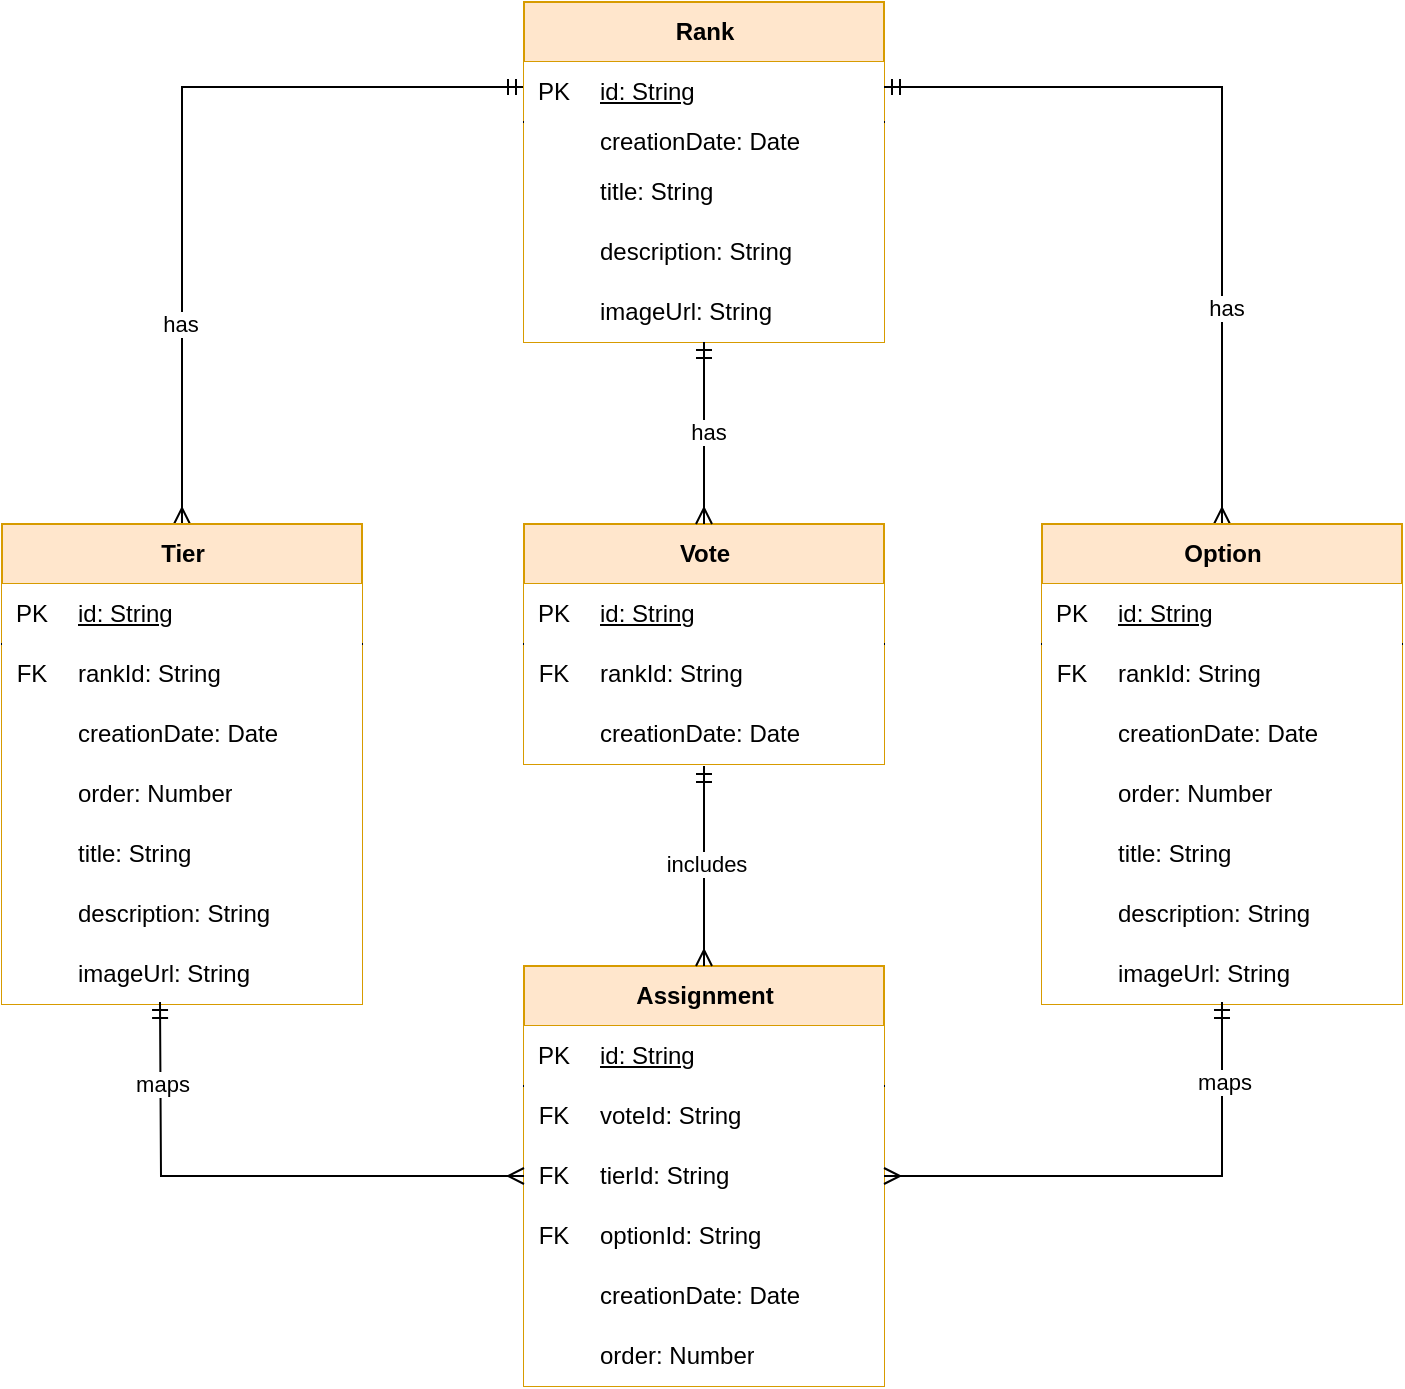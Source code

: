 <mxfile version="26.0.9" pages="2">
  <diagram id="C5RBs43oDa-KdzZeNtuy" name="DomainEntities">
    <mxGraphModel dx="1434" dy="836" grid="1" gridSize="10" guides="1" tooltips="1" connect="1" arrows="1" fold="1" page="1" pageScale="1" pageWidth="827" pageHeight="1169" math="0" shadow="0">
      <root>
        <mxCell id="WIyWlLk6GJQsqaUBKTNV-0" />
        <mxCell id="WIyWlLk6GJQsqaUBKTNV-1" parent="WIyWlLk6GJQsqaUBKTNV-0" />
        <mxCell id="fkrr19BBSiYLOaLk3mBd-86" style="edgeStyle=orthogonalEdgeStyle;rounded=0;orthogonalLoop=1;jettySize=auto;html=1;exitX=0.5;exitY=0;exitDx=0;exitDy=0;entryX=0;entryY=0.25;entryDx=0;entryDy=0;endArrow=ERmandOne;endFill=0;startArrow=ERmany;startFill=0;" parent="WIyWlLk6GJQsqaUBKTNV-1" source="fkrr19BBSiYLOaLk3mBd-0" target="fkrr19BBSiYLOaLk3mBd-13" edge="1">
          <mxGeometry relative="1" as="geometry" />
        </mxCell>
        <mxCell id="fkrr19BBSiYLOaLk3mBd-94" value="has" style="edgeLabel;html=1;align=center;verticalAlign=middle;resizable=0;points=[];" parent="fkrr19BBSiYLOaLk3mBd-86" vertex="1" connectable="0">
          <mxGeometry x="-0.484" y="1" relative="1" as="geometry">
            <mxPoint as="offset" />
          </mxGeometry>
        </mxCell>
        <mxCell id="fkrr19BBSiYLOaLk3mBd-0" value="Tier" style="shape=table;startSize=30;container=1;collapsible=1;childLayout=tableLayout;fixedRows=1;rowLines=0;fontStyle=1;align=center;resizeLast=1;html=1;fillColor=#ffe6cc;strokeColor=#d79b00;fillStyle=solid;" parent="WIyWlLk6GJQsqaUBKTNV-1" vertex="1">
          <mxGeometry x="40" y="301" width="180" height="240" as="geometry" />
        </mxCell>
        <mxCell id="fkrr19BBSiYLOaLk3mBd-1" value="" style="shape=tableRow;horizontal=0;startSize=0;swimlaneHead=0;swimlaneBody=0;fillColor=none;collapsible=0;dropTarget=0;points=[[0,0.5],[1,0.5]];portConstraint=eastwest;top=0;left=0;right=0;bottom=1;" parent="fkrr19BBSiYLOaLk3mBd-0" vertex="1">
          <mxGeometry y="30" width="180" height="30" as="geometry" />
        </mxCell>
        <mxCell id="fkrr19BBSiYLOaLk3mBd-2" value="PK" style="shape=partialRectangle;connectable=0;fillColor=default;top=0;left=0;bottom=0;right=0;fontStyle=0;overflow=hidden;whiteSpace=wrap;html=1;" parent="fkrr19BBSiYLOaLk3mBd-1" vertex="1">
          <mxGeometry width="30" height="30" as="geometry">
            <mxRectangle width="30" height="30" as="alternateBounds" />
          </mxGeometry>
        </mxCell>
        <mxCell id="fkrr19BBSiYLOaLk3mBd-3" value="id: String" style="shape=partialRectangle;connectable=0;fillColor=default;top=0;left=0;bottom=0;right=0;align=left;spacingLeft=6;fontStyle=4;overflow=hidden;whiteSpace=wrap;html=1;" parent="fkrr19BBSiYLOaLk3mBd-1" vertex="1">
          <mxGeometry x="30" width="150" height="30" as="geometry">
            <mxRectangle width="150" height="30" as="alternateBounds" />
          </mxGeometry>
        </mxCell>
        <mxCell id="fkrr19BBSiYLOaLk3mBd-4" value="" style="shape=tableRow;horizontal=0;startSize=0;swimlaneHead=0;swimlaneBody=0;fillColor=none;collapsible=0;dropTarget=0;points=[[0,0.5],[1,0.5]];portConstraint=eastwest;top=0;left=0;right=0;bottom=0;" parent="fkrr19BBSiYLOaLk3mBd-0" vertex="1">
          <mxGeometry y="60" width="180" height="30" as="geometry" />
        </mxCell>
        <mxCell id="fkrr19BBSiYLOaLk3mBd-5" value="FK" style="shape=partialRectangle;connectable=0;fillColor=default;top=0;left=0;bottom=0;right=0;editable=1;overflow=hidden;whiteSpace=wrap;html=1;" parent="fkrr19BBSiYLOaLk3mBd-4" vertex="1">
          <mxGeometry width="30" height="30" as="geometry">
            <mxRectangle width="30" height="30" as="alternateBounds" />
          </mxGeometry>
        </mxCell>
        <mxCell id="fkrr19BBSiYLOaLk3mBd-6" value="rankId: String" style="shape=partialRectangle;connectable=0;fillColor=default;top=0;left=0;bottom=0;right=0;align=left;spacingLeft=6;overflow=hidden;whiteSpace=wrap;html=1;" parent="fkrr19BBSiYLOaLk3mBd-4" vertex="1">
          <mxGeometry x="30" width="150" height="30" as="geometry">
            <mxRectangle width="150" height="30" as="alternateBounds" />
          </mxGeometry>
        </mxCell>
        <mxCell id="fkrr19BBSiYLOaLk3mBd-7" value="" style="shape=tableRow;horizontal=0;startSize=0;swimlaneHead=0;swimlaneBody=0;fillColor=none;collapsible=0;dropTarget=0;points=[[0,0.5],[1,0.5]];portConstraint=eastwest;top=0;left=0;right=0;bottom=0;" parent="fkrr19BBSiYLOaLk3mBd-0" vertex="1">
          <mxGeometry y="90" width="180" height="30" as="geometry" />
        </mxCell>
        <mxCell id="fkrr19BBSiYLOaLk3mBd-8" value="" style="shape=partialRectangle;connectable=0;fillColor=default;top=0;left=0;bottom=0;right=0;editable=1;overflow=hidden;whiteSpace=wrap;html=1;" parent="fkrr19BBSiYLOaLk3mBd-7" vertex="1">
          <mxGeometry width="30" height="30" as="geometry">
            <mxRectangle width="30" height="30" as="alternateBounds" />
          </mxGeometry>
        </mxCell>
        <mxCell id="fkrr19BBSiYLOaLk3mBd-9" value="creationDate: Date" style="shape=partialRectangle;connectable=0;fillColor=default;top=0;left=0;bottom=0;right=0;align=left;spacingLeft=6;overflow=hidden;whiteSpace=wrap;html=1;" parent="fkrr19BBSiYLOaLk3mBd-7" vertex="1">
          <mxGeometry x="30" width="150" height="30" as="geometry">
            <mxRectangle width="150" height="30" as="alternateBounds" />
          </mxGeometry>
        </mxCell>
        <mxCell id="fkrr19BBSiYLOaLk3mBd-10" value="" style="shape=tableRow;horizontal=0;startSize=0;swimlaneHead=0;swimlaneBody=0;fillColor=none;collapsible=0;dropTarget=0;points=[[0,0.5],[1,0.5]];portConstraint=eastwest;top=0;left=0;right=0;bottom=0;" parent="fkrr19BBSiYLOaLk3mBd-0" vertex="1">
          <mxGeometry y="120" width="180" height="30" as="geometry" />
        </mxCell>
        <mxCell id="fkrr19BBSiYLOaLk3mBd-11" value="" style="shape=partialRectangle;connectable=0;fillColor=default;top=0;left=0;bottom=0;right=0;editable=1;overflow=hidden;whiteSpace=wrap;html=1;" parent="fkrr19BBSiYLOaLk3mBd-10" vertex="1">
          <mxGeometry width="30" height="30" as="geometry">
            <mxRectangle width="30" height="30" as="alternateBounds" />
          </mxGeometry>
        </mxCell>
        <mxCell id="fkrr19BBSiYLOaLk3mBd-12" value="order: Number" style="shape=partialRectangle;connectable=0;fillColor=default;top=0;left=0;bottom=0;right=0;align=left;spacingLeft=6;overflow=hidden;whiteSpace=wrap;html=1;" parent="fkrr19BBSiYLOaLk3mBd-10" vertex="1">
          <mxGeometry x="30" width="150" height="30" as="geometry">
            <mxRectangle width="150" height="30" as="alternateBounds" />
          </mxGeometry>
        </mxCell>
        <mxCell id="9jMOLHl6dxip2dDpwiiq-6" value="" style="shape=tableRow;horizontal=0;startSize=0;swimlaneHead=0;swimlaneBody=0;fillColor=none;collapsible=0;dropTarget=0;points=[[0,0.5],[1,0.5]];portConstraint=eastwest;top=0;left=0;right=0;bottom=0;" parent="fkrr19BBSiYLOaLk3mBd-0" vertex="1">
          <mxGeometry y="150" width="180" height="30" as="geometry" />
        </mxCell>
        <mxCell id="9jMOLHl6dxip2dDpwiiq-7" value="" style="shape=partialRectangle;connectable=0;fillColor=default;top=0;left=0;bottom=0;right=0;editable=1;overflow=hidden;whiteSpace=wrap;html=1;" parent="9jMOLHl6dxip2dDpwiiq-6" vertex="1">
          <mxGeometry width="30" height="30" as="geometry">
            <mxRectangle width="30" height="30" as="alternateBounds" />
          </mxGeometry>
        </mxCell>
        <mxCell id="9jMOLHl6dxip2dDpwiiq-8" value="title: String" style="shape=partialRectangle;connectable=0;fillColor=default;top=0;left=0;bottom=0;right=0;align=left;spacingLeft=6;overflow=hidden;whiteSpace=wrap;html=1;" parent="9jMOLHl6dxip2dDpwiiq-6" vertex="1">
          <mxGeometry x="30" width="150" height="30" as="geometry">
            <mxRectangle width="150" height="30" as="alternateBounds" />
          </mxGeometry>
        </mxCell>
        <mxCell id="9jMOLHl6dxip2dDpwiiq-9" value="" style="shape=tableRow;horizontal=0;startSize=0;swimlaneHead=0;swimlaneBody=0;fillColor=none;collapsible=0;dropTarget=0;points=[[0,0.5],[1,0.5]];portConstraint=eastwest;top=0;left=0;right=0;bottom=0;" parent="fkrr19BBSiYLOaLk3mBd-0" vertex="1">
          <mxGeometry y="180" width="180" height="30" as="geometry" />
        </mxCell>
        <mxCell id="9jMOLHl6dxip2dDpwiiq-10" value="" style="shape=partialRectangle;connectable=0;fillColor=default;top=0;left=0;bottom=0;right=0;editable=1;overflow=hidden;whiteSpace=wrap;html=1;" parent="9jMOLHl6dxip2dDpwiiq-9" vertex="1">
          <mxGeometry width="30" height="30" as="geometry">
            <mxRectangle width="30" height="30" as="alternateBounds" />
          </mxGeometry>
        </mxCell>
        <mxCell id="9jMOLHl6dxip2dDpwiiq-11" value="description: String" style="shape=partialRectangle;connectable=0;fillColor=default;top=0;left=0;bottom=0;right=0;align=left;spacingLeft=6;overflow=hidden;whiteSpace=wrap;html=1;" parent="9jMOLHl6dxip2dDpwiiq-9" vertex="1">
          <mxGeometry x="30" width="150" height="30" as="geometry">
            <mxRectangle width="150" height="30" as="alternateBounds" />
          </mxGeometry>
        </mxCell>
        <mxCell id="KMyuxVxlBVKXIE_KuSZn-6" value="" style="shape=tableRow;horizontal=0;startSize=0;swimlaneHead=0;swimlaneBody=0;fillColor=none;collapsible=0;dropTarget=0;points=[[0,0.5],[1,0.5]];portConstraint=eastwest;top=0;left=0;right=0;bottom=0;" vertex="1" parent="fkrr19BBSiYLOaLk3mBd-0">
          <mxGeometry y="210" width="180" height="30" as="geometry" />
        </mxCell>
        <mxCell id="KMyuxVxlBVKXIE_KuSZn-7" value="" style="shape=partialRectangle;connectable=0;fillColor=default;top=0;left=0;bottom=0;right=0;editable=1;overflow=hidden;whiteSpace=wrap;html=1;" vertex="1" parent="KMyuxVxlBVKXIE_KuSZn-6">
          <mxGeometry width="30" height="30" as="geometry">
            <mxRectangle width="30" height="30" as="alternateBounds" />
          </mxGeometry>
        </mxCell>
        <mxCell id="KMyuxVxlBVKXIE_KuSZn-8" value="imageUrl: String" style="shape=partialRectangle;connectable=0;fillColor=default;top=0;left=0;bottom=0;right=0;align=left;spacingLeft=6;overflow=hidden;whiteSpace=wrap;html=1;" vertex="1" parent="KMyuxVxlBVKXIE_KuSZn-6">
          <mxGeometry x="30" width="150" height="30" as="geometry">
            <mxRectangle width="150" height="30" as="alternateBounds" />
          </mxGeometry>
        </mxCell>
        <mxCell id="fkrr19BBSiYLOaLk3mBd-13" value="Rank" style="shape=table;startSize=30;container=1;collapsible=1;childLayout=tableLayout;fixedRows=1;rowLines=0;fontStyle=1;align=center;resizeLast=1;html=1;fillColor=#ffe6cc;strokeColor=#d79b00;fillStyle=solid;" parent="WIyWlLk6GJQsqaUBKTNV-1" vertex="1">
          <mxGeometry x="301" y="40" width="180" height="170" as="geometry" />
        </mxCell>
        <mxCell id="fkrr19BBSiYLOaLk3mBd-14" value="" style="shape=tableRow;horizontal=0;startSize=0;swimlaneHead=0;swimlaneBody=0;fillColor=none;collapsible=0;dropTarget=0;points=[[0,0.5],[1,0.5]];portConstraint=eastwest;top=0;left=0;right=0;bottom=1;" parent="fkrr19BBSiYLOaLk3mBd-13" vertex="1">
          <mxGeometry y="30" width="180" height="30" as="geometry" />
        </mxCell>
        <mxCell id="fkrr19BBSiYLOaLk3mBd-15" value="PK" style="shape=partialRectangle;connectable=0;fillColor=default;top=0;left=0;bottom=0;right=0;fontStyle=0;overflow=hidden;whiteSpace=wrap;html=1;" parent="fkrr19BBSiYLOaLk3mBd-14" vertex="1">
          <mxGeometry width="30" height="30" as="geometry">
            <mxRectangle width="30" height="30" as="alternateBounds" />
          </mxGeometry>
        </mxCell>
        <mxCell id="fkrr19BBSiYLOaLk3mBd-16" value="id: String" style="shape=partialRectangle;connectable=0;fillColor=default;top=0;left=0;bottom=0;right=0;align=left;spacingLeft=6;fontStyle=4;overflow=hidden;whiteSpace=wrap;html=1;" parent="fkrr19BBSiYLOaLk3mBd-14" vertex="1">
          <mxGeometry x="30" width="150" height="30" as="geometry">
            <mxRectangle width="150" height="30" as="alternateBounds" />
          </mxGeometry>
        </mxCell>
        <mxCell id="fkrr19BBSiYLOaLk3mBd-17" value="" style="shape=tableRow;horizontal=0;startSize=0;swimlaneHead=0;swimlaneBody=0;fillColor=none;collapsible=0;dropTarget=0;points=[[0,0.5],[1,0.5]];portConstraint=eastwest;top=0;left=0;right=0;bottom=0;" parent="fkrr19BBSiYLOaLk3mBd-13" vertex="1">
          <mxGeometry y="60" width="180" height="20" as="geometry" />
        </mxCell>
        <mxCell id="fkrr19BBSiYLOaLk3mBd-18" value="" style="shape=partialRectangle;connectable=0;fillColor=default;top=0;left=0;bottom=0;right=0;editable=1;overflow=hidden;whiteSpace=wrap;html=1;" parent="fkrr19BBSiYLOaLk3mBd-17" vertex="1">
          <mxGeometry width="30" height="20" as="geometry">
            <mxRectangle width="30" height="20" as="alternateBounds" />
          </mxGeometry>
        </mxCell>
        <mxCell id="fkrr19BBSiYLOaLk3mBd-19" value="creationDate: Date" style="shape=partialRectangle;connectable=0;fillColor=default;top=0;left=0;bottom=0;right=0;align=left;spacingLeft=6;overflow=hidden;whiteSpace=wrap;html=1;" parent="fkrr19BBSiYLOaLk3mBd-17" vertex="1">
          <mxGeometry x="30" width="150" height="20" as="geometry">
            <mxRectangle width="150" height="20" as="alternateBounds" />
          </mxGeometry>
        </mxCell>
        <mxCell id="fkrr19BBSiYLOaLk3mBd-20" value="" style="shape=tableRow;horizontal=0;startSize=0;swimlaneHead=0;swimlaneBody=0;fillColor=none;collapsible=0;dropTarget=0;points=[[0,0.5],[1,0.5]];portConstraint=eastwest;top=0;left=0;right=0;bottom=0;" parent="fkrr19BBSiYLOaLk3mBd-13" vertex="1">
          <mxGeometry y="80" width="180" height="30" as="geometry" />
        </mxCell>
        <mxCell id="fkrr19BBSiYLOaLk3mBd-21" value="" style="shape=partialRectangle;connectable=0;fillColor=default;top=0;left=0;bottom=0;right=0;editable=1;overflow=hidden;whiteSpace=wrap;html=1;" parent="fkrr19BBSiYLOaLk3mBd-20" vertex="1">
          <mxGeometry width="30" height="30" as="geometry">
            <mxRectangle width="30" height="30" as="alternateBounds" />
          </mxGeometry>
        </mxCell>
        <mxCell id="fkrr19BBSiYLOaLk3mBd-22" value="title: String" style="shape=partialRectangle;connectable=0;fillColor=default;top=0;left=0;bottom=0;right=0;align=left;spacingLeft=6;overflow=hidden;whiteSpace=wrap;html=1;" parent="fkrr19BBSiYLOaLk3mBd-20" vertex="1">
          <mxGeometry x="30" width="150" height="30" as="geometry">
            <mxRectangle width="150" height="30" as="alternateBounds" />
          </mxGeometry>
        </mxCell>
        <mxCell id="9jMOLHl6dxip2dDpwiiq-0" value="" style="shape=tableRow;horizontal=0;startSize=0;swimlaneHead=0;swimlaneBody=0;fillColor=none;collapsible=0;dropTarget=0;points=[[0,0.5],[1,0.5]];portConstraint=eastwest;top=0;left=0;right=0;bottom=0;" parent="fkrr19BBSiYLOaLk3mBd-13" vertex="1">
          <mxGeometry y="110" width="180" height="30" as="geometry" />
        </mxCell>
        <mxCell id="9jMOLHl6dxip2dDpwiiq-1" value="" style="shape=partialRectangle;connectable=0;fillColor=default;top=0;left=0;bottom=0;right=0;editable=1;overflow=hidden;whiteSpace=wrap;html=1;" parent="9jMOLHl6dxip2dDpwiiq-0" vertex="1">
          <mxGeometry width="30" height="30" as="geometry">
            <mxRectangle width="30" height="30" as="alternateBounds" />
          </mxGeometry>
        </mxCell>
        <mxCell id="9jMOLHl6dxip2dDpwiiq-2" value="description: String" style="shape=partialRectangle;connectable=0;fillColor=default;top=0;left=0;bottom=0;right=0;align=left;spacingLeft=6;overflow=hidden;whiteSpace=wrap;html=1;" parent="9jMOLHl6dxip2dDpwiiq-0" vertex="1">
          <mxGeometry x="30" width="150" height="30" as="geometry">
            <mxRectangle width="150" height="30" as="alternateBounds" />
          </mxGeometry>
        </mxCell>
        <mxCell id="9jMOLHl6dxip2dDpwiiq-3" value="" style="shape=tableRow;horizontal=0;startSize=0;swimlaneHead=0;swimlaneBody=0;fillColor=none;collapsible=0;dropTarget=0;points=[[0,0.5],[1,0.5]];portConstraint=eastwest;top=0;left=0;right=0;bottom=0;" parent="fkrr19BBSiYLOaLk3mBd-13" vertex="1">
          <mxGeometry y="140" width="180" height="30" as="geometry" />
        </mxCell>
        <mxCell id="9jMOLHl6dxip2dDpwiiq-4" value="" style="shape=partialRectangle;connectable=0;fillColor=default;top=0;left=0;bottom=0;right=0;editable=1;overflow=hidden;whiteSpace=wrap;html=1;" parent="9jMOLHl6dxip2dDpwiiq-3" vertex="1">
          <mxGeometry width="30" height="30" as="geometry">
            <mxRectangle width="30" height="30" as="alternateBounds" />
          </mxGeometry>
        </mxCell>
        <mxCell id="9jMOLHl6dxip2dDpwiiq-5" value="imageUrl: String" style="shape=partialRectangle;connectable=0;fillColor=default;top=0;left=0;bottom=0;right=0;align=left;spacingLeft=6;overflow=hidden;whiteSpace=wrap;html=1;" parent="9jMOLHl6dxip2dDpwiiq-3" vertex="1">
          <mxGeometry x="30" width="150" height="30" as="geometry">
            <mxRectangle width="150" height="30" as="alternateBounds" />
          </mxGeometry>
        </mxCell>
        <mxCell id="fkrr19BBSiYLOaLk3mBd-26" value="Vote" style="shape=table;startSize=30;container=1;collapsible=1;childLayout=tableLayout;fixedRows=1;rowLines=0;fontStyle=1;align=center;resizeLast=1;html=1;fillColor=#ffe6cc;strokeColor=#d79b00;fillStyle=solid;" parent="WIyWlLk6GJQsqaUBKTNV-1" vertex="1">
          <mxGeometry x="301" y="301" width="180" height="120" as="geometry" />
        </mxCell>
        <mxCell id="fkrr19BBSiYLOaLk3mBd-27" value="" style="shape=tableRow;horizontal=0;startSize=0;swimlaneHead=0;swimlaneBody=0;fillColor=none;collapsible=0;dropTarget=0;points=[[0,0.5],[1,0.5]];portConstraint=eastwest;top=0;left=0;right=0;bottom=1;" parent="fkrr19BBSiYLOaLk3mBd-26" vertex="1">
          <mxGeometry y="30" width="180" height="30" as="geometry" />
        </mxCell>
        <mxCell id="fkrr19BBSiYLOaLk3mBd-28" value="&lt;span style=&quot;font-weight: normal;&quot;&gt;PK&lt;/span&gt;" style="shape=partialRectangle;connectable=0;fillColor=default;top=0;left=0;bottom=0;right=0;fontStyle=1;overflow=hidden;whiteSpace=wrap;html=1;" parent="fkrr19BBSiYLOaLk3mBd-27" vertex="1">
          <mxGeometry width="30" height="30" as="geometry">
            <mxRectangle width="30" height="30" as="alternateBounds" />
          </mxGeometry>
        </mxCell>
        <mxCell id="fkrr19BBSiYLOaLk3mBd-29" value="&lt;span style=&quot;font-weight: normal;&quot;&gt;id: String&lt;/span&gt;" style="shape=partialRectangle;connectable=0;fillColor=default;top=0;left=0;bottom=0;right=0;align=left;spacingLeft=6;fontStyle=5;overflow=hidden;whiteSpace=wrap;html=1;" parent="fkrr19BBSiYLOaLk3mBd-27" vertex="1">
          <mxGeometry x="30" width="150" height="30" as="geometry">
            <mxRectangle width="150" height="30" as="alternateBounds" />
          </mxGeometry>
        </mxCell>
        <mxCell id="fkrr19BBSiYLOaLk3mBd-30" value="" style="shape=tableRow;horizontal=0;startSize=0;swimlaneHead=0;swimlaneBody=0;fillColor=none;collapsible=0;dropTarget=0;points=[[0,0.5],[1,0.5]];portConstraint=eastwest;top=0;left=0;right=0;bottom=0;" parent="fkrr19BBSiYLOaLk3mBd-26" vertex="1">
          <mxGeometry y="60" width="180" height="30" as="geometry" />
        </mxCell>
        <mxCell id="fkrr19BBSiYLOaLk3mBd-31" value="FK" style="shape=partialRectangle;connectable=0;fillColor=default;top=0;left=0;bottom=0;right=0;editable=1;overflow=hidden;whiteSpace=wrap;html=1;" parent="fkrr19BBSiYLOaLk3mBd-30" vertex="1">
          <mxGeometry width="30" height="30" as="geometry">
            <mxRectangle width="30" height="30" as="alternateBounds" />
          </mxGeometry>
        </mxCell>
        <mxCell id="fkrr19BBSiYLOaLk3mBd-32" value="rankId: String" style="shape=partialRectangle;connectable=0;fillColor=default;top=0;left=0;bottom=0;right=0;align=left;spacingLeft=6;overflow=hidden;whiteSpace=wrap;html=1;" parent="fkrr19BBSiYLOaLk3mBd-30" vertex="1">
          <mxGeometry x="30" width="150" height="30" as="geometry">
            <mxRectangle width="150" height="30" as="alternateBounds" />
          </mxGeometry>
        </mxCell>
        <mxCell id="fkrr19BBSiYLOaLk3mBd-33" value="" style="shape=tableRow;horizontal=0;startSize=0;swimlaneHead=0;swimlaneBody=0;fillColor=none;collapsible=0;dropTarget=0;points=[[0,0.5],[1,0.5]];portConstraint=eastwest;top=0;left=0;right=0;bottom=0;" parent="fkrr19BBSiYLOaLk3mBd-26" vertex="1">
          <mxGeometry y="90" width="180" height="30" as="geometry" />
        </mxCell>
        <mxCell id="fkrr19BBSiYLOaLk3mBd-34" value="" style="shape=partialRectangle;connectable=0;fillColor=default;top=0;left=0;bottom=0;right=0;editable=1;overflow=hidden;whiteSpace=wrap;html=1;" parent="fkrr19BBSiYLOaLk3mBd-33" vertex="1">
          <mxGeometry width="30" height="30" as="geometry">
            <mxRectangle width="30" height="30" as="alternateBounds" />
          </mxGeometry>
        </mxCell>
        <mxCell id="fkrr19BBSiYLOaLk3mBd-35" value="creationDate: Date" style="shape=partialRectangle;connectable=0;fillColor=default;top=0;left=0;bottom=0;right=0;align=left;spacingLeft=6;overflow=hidden;whiteSpace=wrap;html=1;" parent="fkrr19BBSiYLOaLk3mBd-33" vertex="1">
          <mxGeometry x="30" width="150" height="30" as="geometry">
            <mxRectangle width="150" height="30" as="alternateBounds" />
          </mxGeometry>
        </mxCell>
        <mxCell id="fkrr19BBSiYLOaLk3mBd-39" value="Assignment" style="shape=table;startSize=30;container=1;collapsible=1;childLayout=tableLayout;fixedRows=1;rowLines=0;fontStyle=1;align=center;resizeLast=1;html=1;fillColor=#ffe6cc;strokeColor=#d79b00;fillStyle=solid;" parent="WIyWlLk6GJQsqaUBKTNV-1" vertex="1">
          <mxGeometry x="301" y="522" width="180" height="210" as="geometry" />
        </mxCell>
        <mxCell id="fkrr19BBSiYLOaLk3mBd-40" value="" style="shape=tableRow;horizontal=0;startSize=0;swimlaneHead=0;swimlaneBody=0;fillColor=none;collapsible=0;dropTarget=0;points=[[0,0.5],[1,0.5]];portConstraint=eastwest;top=0;left=0;right=0;bottom=1;" parent="fkrr19BBSiYLOaLk3mBd-39" vertex="1">
          <mxGeometry y="30" width="180" height="30" as="geometry" />
        </mxCell>
        <mxCell id="fkrr19BBSiYLOaLk3mBd-41" value="PK" style="shape=partialRectangle;connectable=0;fillColor=default;top=0;left=0;bottom=0;right=0;fontStyle=0;overflow=hidden;whiteSpace=wrap;html=1;" parent="fkrr19BBSiYLOaLk3mBd-40" vertex="1">
          <mxGeometry width="30" height="30" as="geometry">
            <mxRectangle width="30" height="30" as="alternateBounds" />
          </mxGeometry>
        </mxCell>
        <mxCell id="fkrr19BBSiYLOaLk3mBd-42" value="id: String" style="shape=partialRectangle;connectable=0;fillColor=default;top=0;left=0;bottom=0;right=0;align=left;spacingLeft=6;fontStyle=4;overflow=hidden;whiteSpace=wrap;html=1;" parent="fkrr19BBSiYLOaLk3mBd-40" vertex="1">
          <mxGeometry x="30" width="150" height="30" as="geometry">
            <mxRectangle width="150" height="30" as="alternateBounds" />
          </mxGeometry>
        </mxCell>
        <mxCell id="fkrr19BBSiYLOaLk3mBd-43" value="" style="shape=tableRow;horizontal=0;startSize=0;swimlaneHead=0;swimlaneBody=0;fillColor=none;collapsible=0;dropTarget=0;points=[[0,0.5],[1,0.5]];portConstraint=eastwest;top=0;left=0;right=0;bottom=0;" parent="fkrr19BBSiYLOaLk3mBd-39" vertex="1">
          <mxGeometry y="60" width="180" height="30" as="geometry" />
        </mxCell>
        <mxCell id="fkrr19BBSiYLOaLk3mBd-44" value="FK" style="shape=partialRectangle;connectable=0;fillColor=default;top=0;left=0;bottom=0;right=0;editable=1;overflow=hidden;whiteSpace=wrap;html=1;" parent="fkrr19BBSiYLOaLk3mBd-43" vertex="1">
          <mxGeometry width="30" height="30" as="geometry">
            <mxRectangle width="30" height="30" as="alternateBounds" />
          </mxGeometry>
        </mxCell>
        <mxCell id="fkrr19BBSiYLOaLk3mBd-45" value="voteId: String" style="shape=partialRectangle;connectable=0;fillColor=default;top=0;left=0;bottom=0;right=0;align=left;spacingLeft=6;overflow=hidden;whiteSpace=wrap;html=1;" parent="fkrr19BBSiYLOaLk3mBd-43" vertex="1">
          <mxGeometry x="30" width="150" height="30" as="geometry">
            <mxRectangle width="150" height="30" as="alternateBounds" />
          </mxGeometry>
        </mxCell>
        <mxCell id="fkrr19BBSiYLOaLk3mBd-46" value="" style="shape=tableRow;horizontal=0;startSize=0;swimlaneHead=0;swimlaneBody=0;fillColor=none;collapsible=0;dropTarget=0;points=[[0,0.5],[1,0.5]];portConstraint=eastwest;top=0;left=0;right=0;bottom=0;" parent="fkrr19BBSiYLOaLk3mBd-39" vertex="1">
          <mxGeometry y="90" width="180" height="30" as="geometry" />
        </mxCell>
        <mxCell id="fkrr19BBSiYLOaLk3mBd-47" value="FK" style="shape=partialRectangle;connectable=0;fillColor=default;top=0;left=0;bottom=0;right=0;editable=1;overflow=hidden;whiteSpace=wrap;html=1;" parent="fkrr19BBSiYLOaLk3mBd-46" vertex="1">
          <mxGeometry width="30" height="30" as="geometry">
            <mxRectangle width="30" height="30" as="alternateBounds" />
          </mxGeometry>
        </mxCell>
        <mxCell id="fkrr19BBSiYLOaLk3mBd-48" value="tierId: String" style="shape=partialRectangle;connectable=0;fillColor=default;top=0;left=0;bottom=0;right=0;align=left;spacingLeft=6;overflow=hidden;whiteSpace=wrap;html=1;" parent="fkrr19BBSiYLOaLk3mBd-46" vertex="1">
          <mxGeometry x="30" width="150" height="30" as="geometry">
            <mxRectangle width="150" height="30" as="alternateBounds" />
          </mxGeometry>
        </mxCell>
        <mxCell id="fkrr19BBSiYLOaLk3mBd-49" value="" style="shape=tableRow;horizontal=0;startSize=0;swimlaneHead=0;swimlaneBody=0;fillColor=none;collapsible=0;dropTarget=0;points=[[0,0.5],[1,0.5]];portConstraint=eastwest;top=0;left=0;right=0;bottom=0;" parent="fkrr19BBSiYLOaLk3mBd-39" vertex="1">
          <mxGeometry y="120" width="180" height="30" as="geometry" />
        </mxCell>
        <mxCell id="fkrr19BBSiYLOaLk3mBd-50" value="FK" style="shape=partialRectangle;connectable=0;fillColor=default;top=0;left=0;bottom=0;right=0;editable=1;overflow=hidden;whiteSpace=wrap;html=1;" parent="fkrr19BBSiYLOaLk3mBd-49" vertex="1">
          <mxGeometry width="30" height="30" as="geometry">
            <mxRectangle width="30" height="30" as="alternateBounds" />
          </mxGeometry>
        </mxCell>
        <mxCell id="fkrr19BBSiYLOaLk3mBd-51" value="optionId: String" style="shape=partialRectangle;connectable=0;fillColor=default;top=0;left=0;bottom=0;right=0;align=left;spacingLeft=6;overflow=hidden;whiteSpace=wrap;html=1;" parent="fkrr19BBSiYLOaLk3mBd-49" vertex="1">
          <mxGeometry x="30" width="150" height="30" as="geometry">
            <mxRectangle width="150" height="30" as="alternateBounds" />
          </mxGeometry>
        </mxCell>
        <mxCell id="fkrr19BBSiYLOaLk3mBd-82" value="" style="shape=tableRow;horizontal=0;startSize=0;swimlaneHead=0;swimlaneBody=0;fillColor=none;collapsible=0;dropTarget=0;points=[[0,0.5],[1,0.5]];portConstraint=eastwest;top=0;left=0;right=0;bottom=0;" parent="fkrr19BBSiYLOaLk3mBd-39" vertex="1">
          <mxGeometry y="150" width="180" height="30" as="geometry" />
        </mxCell>
        <mxCell id="fkrr19BBSiYLOaLk3mBd-83" value="" style="shape=partialRectangle;connectable=0;fillColor=default;top=0;left=0;bottom=0;right=0;editable=1;overflow=hidden;whiteSpace=wrap;html=1;" parent="fkrr19BBSiYLOaLk3mBd-82" vertex="1">
          <mxGeometry width="30" height="30" as="geometry">
            <mxRectangle width="30" height="30" as="alternateBounds" />
          </mxGeometry>
        </mxCell>
        <mxCell id="fkrr19BBSiYLOaLk3mBd-84" value="creationDate: Date" style="shape=partialRectangle;connectable=0;fillColor=default;top=0;left=0;bottom=0;right=0;align=left;spacingLeft=6;overflow=hidden;whiteSpace=wrap;html=1;" parent="fkrr19BBSiYLOaLk3mBd-82" vertex="1">
          <mxGeometry x="30" width="150" height="30" as="geometry">
            <mxRectangle width="150" height="30" as="alternateBounds" />
          </mxGeometry>
        </mxCell>
        <mxCell id="KMyuxVxlBVKXIE_KuSZn-0" value="" style="shape=tableRow;horizontal=0;startSize=0;swimlaneHead=0;swimlaneBody=0;fillColor=none;collapsible=0;dropTarget=0;points=[[0,0.5],[1,0.5]];portConstraint=eastwest;top=0;left=0;right=0;bottom=0;" vertex="1" parent="fkrr19BBSiYLOaLk3mBd-39">
          <mxGeometry y="180" width="180" height="30" as="geometry" />
        </mxCell>
        <mxCell id="KMyuxVxlBVKXIE_KuSZn-1" value="" style="shape=partialRectangle;connectable=0;fillColor=default;top=0;left=0;bottom=0;right=0;editable=1;overflow=hidden;whiteSpace=wrap;html=1;" vertex="1" parent="KMyuxVxlBVKXIE_KuSZn-0">
          <mxGeometry width="30" height="30" as="geometry">
            <mxRectangle width="30" height="30" as="alternateBounds" />
          </mxGeometry>
        </mxCell>
        <mxCell id="KMyuxVxlBVKXIE_KuSZn-2" value="order: Number" style="shape=partialRectangle;connectable=0;fillColor=default;top=0;left=0;bottom=0;right=0;align=left;spacingLeft=6;overflow=hidden;whiteSpace=wrap;html=1;" vertex="1" parent="KMyuxVxlBVKXIE_KuSZn-0">
          <mxGeometry x="30" width="150" height="30" as="geometry">
            <mxRectangle width="150" height="30" as="alternateBounds" />
          </mxGeometry>
        </mxCell>
        <mxCell id="fkrr19BBSiYLOaLk3mBd-87" style="edgeStyle=orthogonalEdgeStyle;rounded=0;orthogonalLoop=1;jettySize=auto;html=1;exitX=0.5;exitY=0;exitDx=0;exitDy=0;entryX=1;entryY=0.25;entryDx=0;entryDy=0;endArrow=ERmandOne;endFill=0;startArrow=ERmany;startFill=0;" parent="WIyWlLk6GJQsqaUBKTNV-1" source="fkrr19BBSiYLOaLk3mBd-52" target="fkrr19BBSiYLOaLk3mBd-13" edge="1">
          <mxGeometry relative="1" as="geometry" />
        </mxCell>
        <mxCell id="fkrr19BBSiYLOaLk3mBd-93" value="has" style="edgeLabel;html=1;align=center;verticalAlign=middle;resizable=0;points=[];" parent="fkrr19BBSiYLOaLk3mBd-87" vertex="1" connectable="0">
          <mxGeometry x="-0.44" y="-2" relative="1" as="geometry">
            <mxPoint as="offset" />
          </mxGeometry>
        </mxCell>
        <mxCell id="fkrr19BBSiYLOaLk3mBd-52" value="Option" style="shape=table;startSize=30;container=1;collapsible=1;childLayout=tableLayout;fixedRows=1;rowLines=0;fontStyle=1;align=center;resizeLast=1;html=1;fillColor=#ffe6cc;strokeColor=#d79b00;fillStyle=solid;" parent="WIyWlLk6GJQsqaUBKTNV-1" vertex="1">
          <mxGeometry x="560" y="301" width="180" height="240" as="geometry" />
        </mxCell>
        <mxCell id="fkrr19BBSiYLOaLk3mBd-53" value="" style="shape=tableRow;horizontal=0;startSize=0;swimlaneHead=0;swimlaneBody=0;fillColor=none;collapsible=0;dropTarget=0;points=[[0,0.5],[1,0.5]];portConstraint=eastwest;top=0;left=0;right=0;bottom=1;" parent="fkrr19BBSiYLOaLk3mBd-52" vertex="1">
          <mxGeometry y="30" width="180" height="30" as="geometry" />
        </mxCell>
        <mxCell id="fkrr19BBSiYLOaLk3mBd-54" value="PK" style="shape=partialRectangle;connectable=0;fillColor=default;top=0;left=0;bottom=0;right=0;fontStyle=0;overflow=hidden;whiteSpace=wrap;html=1;" parent="fkrr19BBSiYLOaLk3mBd-53" vertex="1">
          <mxGeometry width="30" height="30" as="geometry">
            <mxRectangle width="30" height="30" as="alternateBounds" />
          </mxGeometry>
        </mxCell>
        <mxCell id="fkrr19BBSiYLOaLk3mBd-55" value="id: String" style="shape=partialRectangle;connectable=0;fillColor=default;top=0;left=0;bottom=0;right=0;align=left;spacingLeft=6;fontStyle=4;overflow=hidden;whiteSpace=wrap;html=1;" parent="fkrr19BBSiYLOaLk3mBd-53" vertex="1">
          <mxGeometry x="30" width="150" height="30" as="geometry">
            <mxRectangle width="150" height="30" as="alternateBounds" />
          </mxGeometry>
        </mxCell>
        <mxCell id="fkrr19BBSiYLOaLk3mBd-56" value="" style="shape=tableRow;horizontal=0;startSize=0;swimlaneHead=0;swimlaneBody=0;fillColor=none;collapsible=0;dropTarget=0;points=[[0,0.5],[1,0.5]];portConstraint=eastwest;top=0;left=0;right=0;bottom=0;" parent="fkrr19BBSiYLOaLk3mBd-52" vertex="1">
          <mxGeometry y="60" width="180" height="30" as="geometry" />
        </mxCell>
        <mxCell id="fkrr19BBSiYLOaLk3mBd-57" value="FK" style="shape=partialRectangle;connectable=0;fillColor=default;top=0;left=0;bottom=0;right=0;editable=1;overflow=hidden;whiteSpace=wrap;html=1;" parent="fkrr19BBSiYLOaLk3mBd-56" vertex="1">
          <mxGeometry width="30" height="30" as="geometry">
            <mxRectangle width="30" height="30" as="alternateBounds" />
          </mxGeometry>
        </mxCell>
        <mxCell id="fkrr19BBSiYLOaLk3mBd-58" value="rankId: String" style="shape=partialRectangle;connectable=0;fillColor=default;top=0;left=0;bottom=0;right=0;align=left;spacingLeft=6;overflow=hidden;whiteSpace=wrap;html=1;" parent="fkrr19BBSiYLOaLk3mBd-56" vertex="1">
          <mxGeometry x="30" width="150" height="30" as="geometry">
            <mxRectangle width="150" height="30" as="alternateBounds" />
          </mxGeometry>
        </mxCell>
        <mxCell id="fkrr19BBSiYLOaLk3mBd-59" value="" style="shape=tableRow;horizontal=0;startSize=0;swimlaneHead=0;swimlaneBody=0;fillColor=none;collapsible=0;dropTarget=0;points=[[0,0.5],[1,0.5]];portConstraint=eastwest;top=0;left=0;right=0;bottom=0;" parent="fkrr19BBSiYLOaLk3mBd-52" vertex="1">
          <mxGeometry y="90" width="180" height="30" as="geometry" />
        </mxCell>
        <mxCell id="fkrr19BBSiYLOaLk3mBd-60" value="" style="shape=partialRectangle;connectable=0;fillColor=default;top=0;left=0;bottom=0;right=0;editable=1;overflow=hidden;whiteSpace=wrap;html=1;" parent="fkrr19BBSiYLOaLk3mBd-59" vertex="1">
          <mxGeometry width="30" height="30" as="geometry">
            <mxRectangle width="30" height="30" as="alternateBounds" />
          </mxGeometry>
        </mxCell>
        <mxCell id="fkrr19BBSiYLOaLk3mBd-61" value="creationDate: Date" style="shape=partialRectangle;connectable=0;fillColor=default;top=0;left=0;bottom=0;right=0;align=left;spacingLeft=6;overflow=hidden;whiteSpace=wrap;html=1;" parent="fkrr19BBSiYLOaLk3mBd-59" vertex="1">
          <mxGeometry x="30" width="150" height="30" as="geometry">
            <mxRectangle width="150" height="30" as="alternateBounds" />
          </mxGeometry>
        </mxCell>
        <mxCell id="fkrr19BBSiYLOaLk3mBd-62" value="" style="shape=tableRow;horizontal=0;startSize=0;swimlaneHead=0;swimlaneBody=0;fillColor=none;collapsible=0;dropTarget=0;points=[[0,0.5],[1,0.5]];portConstraint=eastwest;top=0;left=0;right=0;bottom=0;" parent="fkrr19BBSiYLOaLk3mBd-52" vertex="1">
          <mxGeometry y="120" width="180" height="30" as="geometry" />
        </mxCell>
        <mxCell id="fkrr19BBSiYLOaLk3mBd-63" value="" style="shape=partialRectangle;connectable=0;fillColor=default;top=0;left=0;bottom=0;right=0;editable=1;overflow=hidden;whiteSpace=wrap;html=1;" parent="fkrr19BBSiYLOaLk3mBd-62" vertex="1">
          <mxGeometry width="30" height="30" as="geometry">
            <mxRectangle width="30" height="30" as="alternateBounds" />
          </mxGeometry>
        </mxCell>
        <mxCell id="fkrr19BBSiYLOaLk3mBd-64" value="order: Number" style="shape=partialRectangle;connectable=0;fillColor=default;top=0;left=0;bottom=0;right=0;align=left;spacingLeft=6;overflow=hidden;whiteSpace=wrap;html=1;" parent="fkrr19BBSiYLOaLk3mBd-62" vertex="1">
          <mxGeometry x="30" width="150" height="30" as="geometry">
            <mxRectangle width="150" height="30" as="alternateBounds" />
          </mxGeometry>
        </mxCell>
        <mxCell id="9jMOLHl6dxip2dDpwiiq-12" value="" style="shape=tableRow;horizontal=0;startSize=0;swimlaneHead=0;swimlaneBody=0;fillColor=none;collapsible=0;dropTarget=0;points=[[0,0.5],[1,0.5]];portConstraint=eastwest;top=0;left=0;right=0;bottom=0;" parent="fkrr19BBSiYLOaLk3mBd-52" vertex="1">
          <mxGeometry y="150" width="180" height="30" as="geometry" />
        </mxCell>
        <mxCell id="9jMOLHl6dxip2dDpwiiq-13" value="" style="shape=partialRectangle;connectable=0;fillColor=default;top=0;left=0;bottom=0;right=0;editable=1;overflow=hidden;whiteSpace=wrap;html=1;" parent="9jMOLHl6dxip2dDpwiiq-12" vertex="1">
          <mxGeometry width="30" height="30" as="geometry">
            <mxRectangle width="30" height="30" as="alternateBounds" />
          </mxGeometry>
        </mxCell>
        <mxCell id="9jMOLHl6dxip2dDpwiiq-14" value="title: String" style="shape=partialRectangle;connectable=0;fillColor=default;top=0;left=0;bottom=0;right=0;align=left;spacingLeft=6;overflow=hidden;whiteSpace=wrap;html=1;" parent="9jMOLHl6dxip2dDpwiiq-12" vertex="1">
          <mxGeometry x="30" width="150" height="30" as="geometry">
            <mxRectangle width="150" height="30" as="alternateBounds" />
          </mxGeometry>
        </mxCell>
        <mxCell id="9jMOLHl6dxip2dDpwiiq-15" value="" style="shape=tableRow;horizontal=0;startSize=0;swimlaneHead=0;swimlaneBody=0;fillColor=none;collapsible=0;dropTarget=0;points=[[0,0.5],[1,0.5]];portConstraint=eastwest;top=0;left=0;right=0;bottom=0;" parent="fkrr19BBSiYLOaLk3mBd-52" vertex="1">
          <mxGeometry y="180" width="180" height="30" as="geometry" />
        </mxCell>
        <mxCell id="9jMOLHl6dxip2dDpwiiq-16" value="" style="shape=partialRectangle;connectable=0;fillColor=default;top=0;left=0;bottom=0;right=0;editable=1;overflow=hidden;whiteSpace=wrap;html=1;" parent="9jMOLHl6dxip2dDpwiiq-15" vertex="1">
          <mxGeometry width="30" height="30" as="geometry">
            <mxRectangle width="30" height="30" as="alternateBounds" />
          </mxGeometry>
        </mxCell>
        <mxCell id="9jMOLHl6dxip2dDpwiiq-17" value="description: String" style="shape=partialRectangle;connectable=0;fillColor=default;top=0;left=0;bottom=0;right=0;align=left;spacingLeft=6;overflow=hidden;whiteSpace=wrap;html=1;" parent="9jMOLHl6dxip2dDpwiiq-15" vertex="1">
          <mxGeometry x="30" width="150" height="30" as="geometry">
            <mxRectangle width="150" height="30" as="alternateBounds" />
          </mxGeometry>
        </mxCell>
        <mxCell id="KMyuxVxlBVKXIE_KuSZn-3" value="" style="shape=tableRow;horizontal=0;startSize=0;swimlaneHead=0;swimlaneBody=0;fillColor=none;collapsible=0;dropTarget=0;points=[[0,0.5],[1,0.5]];portConstraint=eastwest;top=0;left=0;right=0;bottom=0;" vertex="1" parent="fkrr19BBSiYLOaLk3mBd-52">
          <mxGeometry y="210" width="180" height="30" as="geometry" />
        </mxCell>
        <mxCell id="KMyuxVxlBVKXIE_KuSZn-4" value="" style="shape=partialRectangle;connectable=0;fillColor=default;top=0;left=0;bottom=0;right=0;editable=1;overflow=hidden;whiteSpace=wrap;html=1;" vertex="1" parent="KMyuxVxlBVKXIE_KuSZn-3">
          <mxGeometry width="30" height="30" as="geometry">
            <mxRectangle width="30" height="30" as="alternateBounds" />
          </mxGeometry>
        </mxCell>
        <mxCell id="KMyuxVxlBVKXIE_KuSZn-5" value="imageUrl: String" style="shape=partialRectangle;connectable=0;fillColor=default;top=0;left=0;bottom=0;right=0;align=left;spacingLeft=6;overflow=hidden;whiteSpace=wrap;html=1;" vertex="1" parent="KMyuxVxlBVKXIE_KuSZn-3">
          <mxGeometry x="30" width="150" height="30" as="geometry">
            <mxRectangle width="150" height="30" as="alternateBounds" />
          </mxGeometry>
        </mxCell>
        <mxCell id="fkrr19BBSiYLOaLk3mBd-88" style="edgeStyle=orthogonalEdgeStyle;rounded=0;orthogonalLoop=1;jettySize=auto;html=1;exitX=0.5;exitY=0;exitDx=0;exitDy=0;endArrow=ERmandOne;endFill=0;startArrow=ERmany;startFill=0;" parent="WIyWlLk6GJQsqaUBKTNV-1" source="fkrr19BBSiYLOaLk3mBd-26" edge="1">
          <mxGeometry relative="1" as="geometry">
            <mxPoint x="391" y="210" as="targetPoint" />
          </mxGeometry>
        </mxCell>
        <mxCell id="fkrr19BBSiYLOaLk3mBd-92" value="has" style="edgeLabel;html=1;align=center;verticalAlign=middle;resizable=0;points=[];" parent="fkrr19BBSiYLOaLk3mBd-88" vertex="1" connectable="0">
          <mxGeometry x="0.014" y="-1" relative="1" as="geometry">
            <mxPoint as="offset" />
          </mxGeometry>
        </mxCell>
        <mxCell id="fkrr19BBSiYLOaLk3mBd-89" style="edgeStyle=orthogonalEdgeStyle;rounded=0;orthogonalLoop=1;jettySize=auto;html=1;exitX=1;exitY=0.5;exitDx=0;exitDy=0;endArrow=ERmandOne;endFill=0;startArrow=ERmany;startFill=0;entryX=0.5;entryY=0.967;entryDx=0;entryDy=0;entryPerimeter=0;" parent="WIyWlLk6GJQsqaUBKTNV-1" source="fkrr19BBSiYLOaLk3mBd-46" target="KMyuxVxlBVKXIE_KuSZn-3" edge="1">
          <mxGeometry relative="1" as="geometry">
            <mxPoint x="653" y="520" as="targetPoint" />
          </mxGeometry>
        </mxCell>
        <mxCell id="fkrr19BBSiYLOaLk3mBd-95" value="maps" style="edgeLabel;html=1;align=center;verticalAlign=middle;resizable=0;points=[];" parent="fkrr19BBSiYLOaLk3mBd-89" vertex="1" connectable="0">
          <mxGeometry x="0.688" y="-1" relative="1" as="geometry">
            <mxPoint as="offset" />
          </mxGeometry>
        </mxCell>
        <mxCell id="fkrr19BBSiYLOaLk3mBd-90" style="edgeStyle=orthogonalEdgeStyle;rounded=0;orthogonalLoop=1;jettySize=auto;html=1;exitX=0;exitY=0.5;exitDx=0;exitDy=0;endArrow=ERmandOne;endFill=0;startArrow=ERmany;startFill=0;" parent="WIyWlLk6GJQsqaUBKTNV-1" source="fkrr19BBSiYLOaLk3mBd-46" edge="1">
          <mxGeometry relative="1" as="geometry">
            <mxPoint x="119" y="540" as="targetPoint" />
          </mxGeometry>
        </mxCell>
        <mxCell id="fkrr19BBSiYLOaLk3mBd-96" value="maps" style="edgeLabel;html=1;align=center;verticalAlign=middle;resizable=0;points=[];" parent="fkrr19BBSiYLOaLk3mBd-90" vertex="1" connectable="0">
          <mxGeometry x="0.628" relative="1" as="geometry">
            <mxPoint y="-9" as="offset" />
          </mxGeometry>
        </mxCell>
        <mxCell id="fkrr19BBSiYLOaLk3mBd-91" style="edgeStyle=orthogonalEdgeStyle;rounded=0;orthogonalLoop=1;jettySize=auto;html=1;exitX=0.5;exitY=0;exitDx=0;exitDy=0;entryX=0.5;entryY=1.033;entryDx=0;entryDy=0;entryPerimeter=0;endArrow=ERmandOne;endFill=0;startArrow=ERmany;startFill=0;" parent="WIyWlLk6GJQsqaUBKTNV-1" source="fkrr19BBSiYLOaLk3mBd-39" target="fkrr19BBSiYLOaLk3mBd-33" edge="1">
          <mxGeometry relative="1" as="geometry" />
        </mxCell>
        <mxCell id="fkrr19BBSiYLOaLk3mBd-97" value="includes" style="edgeLabel;html=1;align=center;verticalAlign=middle;resizable=0;points=[];" parent="fkrr19BBSiYLOaLk3mBd-91" vertex="1" connectable="0">
          <mxGeometry x="0.033" y="-1" relative="1" as="geometry">
            <mxPoint as="offset" />
          </mxGeometry>
        </mxCell>
      </root>
    </mxGraphModel>
  </diagram>
  <diagram id="UR_e71lCvoWG7slt7Nx1" name="Page-2">
    <mxGraphModel dx="1434" dy="836" grid="1" gridSize="10" guides="1" tooltips="1" connect="1" arrows="1" fold="1" page="1" pageScale="1" pageWidth="850" pageHeight="1100" math="0" shadow="0">
      <root>
        <mxCell id="0" />
        <mxCell id="1" parent="0" />
      </root>
    </mxGraphModel>
  </diagram>
</mxfile>
